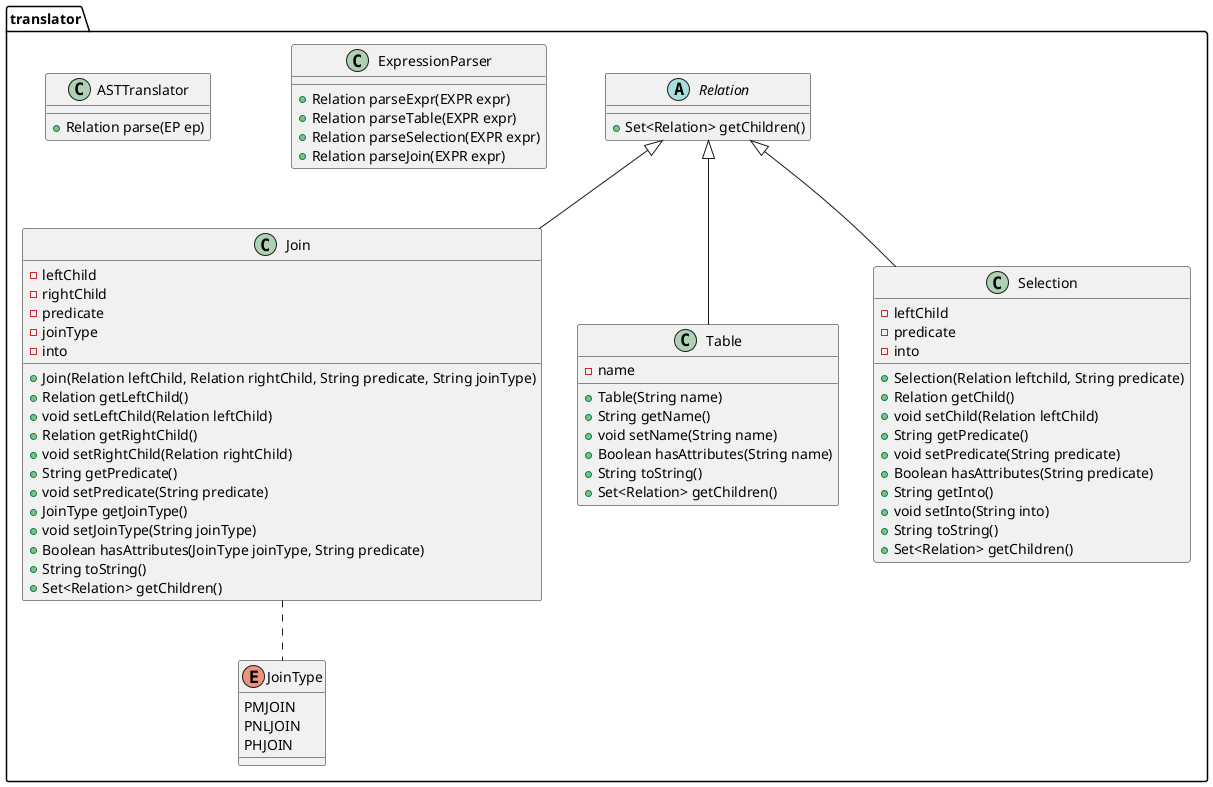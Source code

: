 @startuml
package translator {
    abstract class Relation {
        +Set<Relation> getChildren()
    }
    class ExpressionParser {
     +Relation parseExpr(EXPR expr)
     +Relation parseTable(EXPR expr)
     +Relation parseSelection(EXPR expr)
     +Relation parseJoin(EXPR expr)
    }
    class ASTTranslator {
     +Relation parse(EP ep)
    }
    enum JoinType {
     PMJOIN
     PNLJOIN
     PHJOIN
    }
    class Join {
     -leftChild
     -rightChild
     -predicate
     -joinType
     -into
     +Join(Relation leftChild, Relation rightChild, String predicate, String joinType)
     +Relation getLeftChild()
     +void setLeftChild(Relation leftChild)
     +Relation getRightChild()
     +void setRightChild(Relation rightChild)
     +String getPredicate()
     +void setPredicate(String predicate)
     +JoinType getJoinType()
     +void setJoinType(String joinType)
     +Boolean hasAttributes(JoinType joinType, String predicate)
     +String toString()
     +Set<Relation> getChildren()
    }
    class Table {
     -name
     +Table(String name)
     +String getName()
     +void setName(String name)
     +Boolean hasAttributes(String name)
     +String toString()
     +Set<Relation> getChildren()
    }
    class Selection {
     -leftChild
     -predicate
     -into
     +Selection(Relation leftchild, String predicate)
     +Relation getChild()
     +void setChild(Relation leftChild)
     +String getPredicate()
     +void setPredicate(String predicate)
     +Boolean hasAttributes(String predicate)
     +String getInto()
     +void setInto(String into)
     +String toString()
     +Set<Relation> getChildren()
    }

    Relation <|-- Table
    Relation <|-- Selection
    Relation <|-- Join
    Join .. JoinType
}
@enduml
